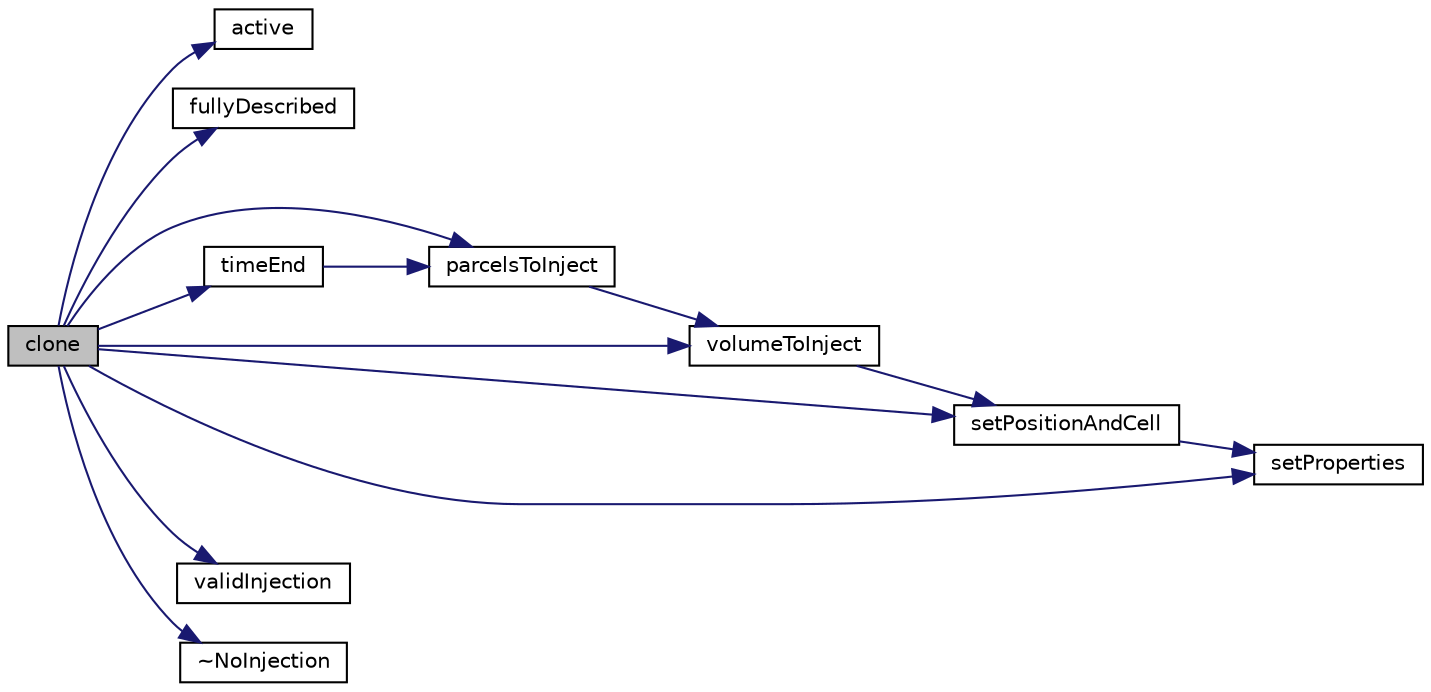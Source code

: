 digraph "clone"
{
  bgcolor="transparent";
  edge [fontname="Helvetica",fontsize="10",labelfontname="Helvetica",labelfontsize="10"];
  node [fontname="Helvetica",fontsize="10",shape=record];
  rankdir="LR";
  Node1 [label="clone",height=0.2,width=0.4,color="black", fillcolor="grey75", style="filled", fontcolor="black"];
  Node1 -> Node2 [color="midnightblue",fontsize="10",style="solid",fontname="Helvetica"];
  Node2 [label="active",height=0.2,width=0.4,color="black",URL="$a01643.html#a6fd1dc792a0b98e6530a7383d4ef3074",tooltip="Flag to indicate whether model activates injection model. "];
  Node1 -> Node3 [color="midnightblue",fontsize="10",style="solid",fontname="Helvetica"];
  Node3 [label="fullyDescribed",height=0.2,width=0.4,color="black",URL="$a01643.html#ad557cf0ea2cf987a468de5ad4680f138",tooltip="Flag to identify whether model fully describes the parcel. "];
  Node1 -> Node4 [color="midnightblue",fontsize="10",style="solid",fontname="Helvetica"];
  Node4 [label="parcelsToInject",height=0.2,width=0.4,color="black",URL="$a01643.html#a4c4730db6620caeb697dfb15e7ed265a",tooltip="Number of parcels to introduce relative to SOI. "];
  Node4 -> Node5 [color="midnightblue",fontsize="10",style="solid",fontname="Helvetica"];
  Node5 [label="volumeToInject",height=0.2,width=0.4,color="black",URL="$a01643.html#a429d17f10d15e9c7727159582c3f149b",tooltip="Volume of parcels to introduce relative to SOI. "];
  Node5 -> Node6 [color="midnightblue",fontsize="10",style="solid",fontname="Helvetica"];
  Node6 [label="setPositionAndCell",height=0.2,width=0.4,color="black",URL="$a01643.html#a9b461807dec386242bba33d30a856fbf",tooltip="Set the injection position and owner cell, tetFace and tetPt. "];
  Node6 -> Node7 [color="midnightblue",fontsize="10",style="solid",fontname="Helvetica"];
  Node7 [label="setProperties",height=0.2,width=0.4,color="black",URL="$a01643.html#a9c29fb14e9bea94ae75c185efe894b00",tooltip="Set the parcel properties. "];
  Node1 -> Node6 [color="midnightblue",fontsize="10",style="solid",fontname="Helvetica"];
  Node1 -> Node7 [color="midnightblue",fontsize="10",style="solid",fontname="Helvetica"];
  Node1 -> Node8 [color="midnightblue",fontsize="10",style="solid",fontname="Helvetica"];
  Node8 [label="timeEnd",height=0.2,width=0.4,color="black",URL="$a01643.html#a10a8813cd441deb5fffc38395f13d033",tooltip="Return the end-of-injection time. "];
  Node8 -> Node4 [color="midnightblue",fontsize="10",style="solid",fontname="Helvetica"];
  Node1 -> Node9 [color="midnightblue",fontsize="10",style="solid",fontname="Helvetica"];
  Node9 [label="validInjection",height=0.2,width=0.4,color="black",URL="$a01643.html#a6b2f13f20088f7dc14953978d3ee7554",tooltip="Return flag to identify whether or not injection of parcelI is. "];
  Node1 -> Node5 [color="midnightblue",fontsize="10",style="solid",fontname="Helvetica"];
  Node1 -> Node10 [color="midnightblue",fontsize="10",style="solid",fontname="Helvetica"];
  Node10 [label="~NoInjection",height=0.2,width=0.4,color="black",URL="$a01643.html#a4f07f8baa36e625a3145c6682878ff82",tooltip="Destructor. "];
}
